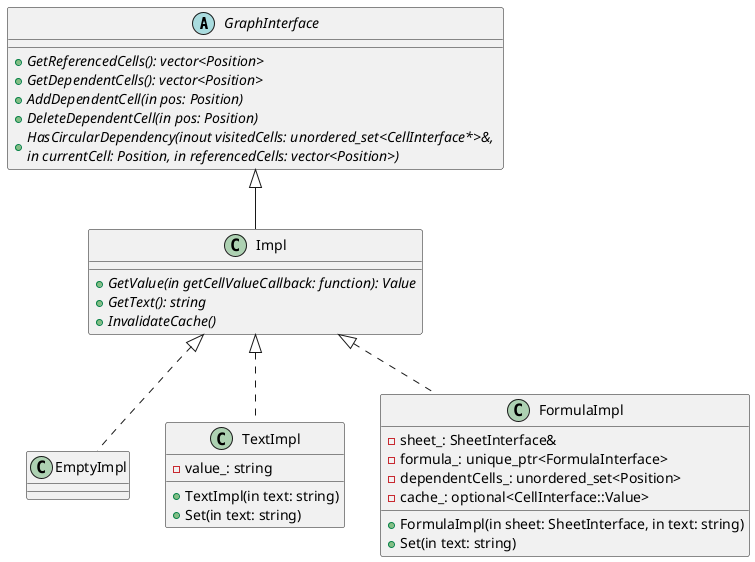 
@startuml

abstract class GraphInterface {
    +{abstract} GetReferencedCells(): vector<Position>
    +{abstract} GetDependentCells(): vector<Position>
    +{abstract} AddDependentCell(in pos: Position)
    +{abstract} DeleteDependentCell(in pos: Position)
    +{abstract} HasCircularDependency(inout visitedCells: unordered_set<CellInterface*>&, \nin currentCell: Position, in referencedCells: vector<Position>)
}

abstract class Impl {
    +{abstract} GetValue(in getCellValueCallback: function): Value
    +{abstract} GetText(): string
    +{abstract} InvalidateCache()
}

class Impl extends GraphInterface

class EmptyImpl {
}

class TextImpl {
    +TextImpl(in text: string)
    +Set(in text: string)
    -value_: string
}

class FormulaImpl {
    +FormulaImpl(in sheet: SheetInterface, in text: string)
    +Set(in text: string)

    -sheet_: SheetInterface&
    -formula_: unique_ptr<FormulaInterface>
    -dependentCells_: unordered_set<Position>
    -cache_: optional<CellInterface::Value>
}

class EmptyImpl implements Impl
class TextImpl implements Impl
class FormulaImpl implements Impl

@enduml
